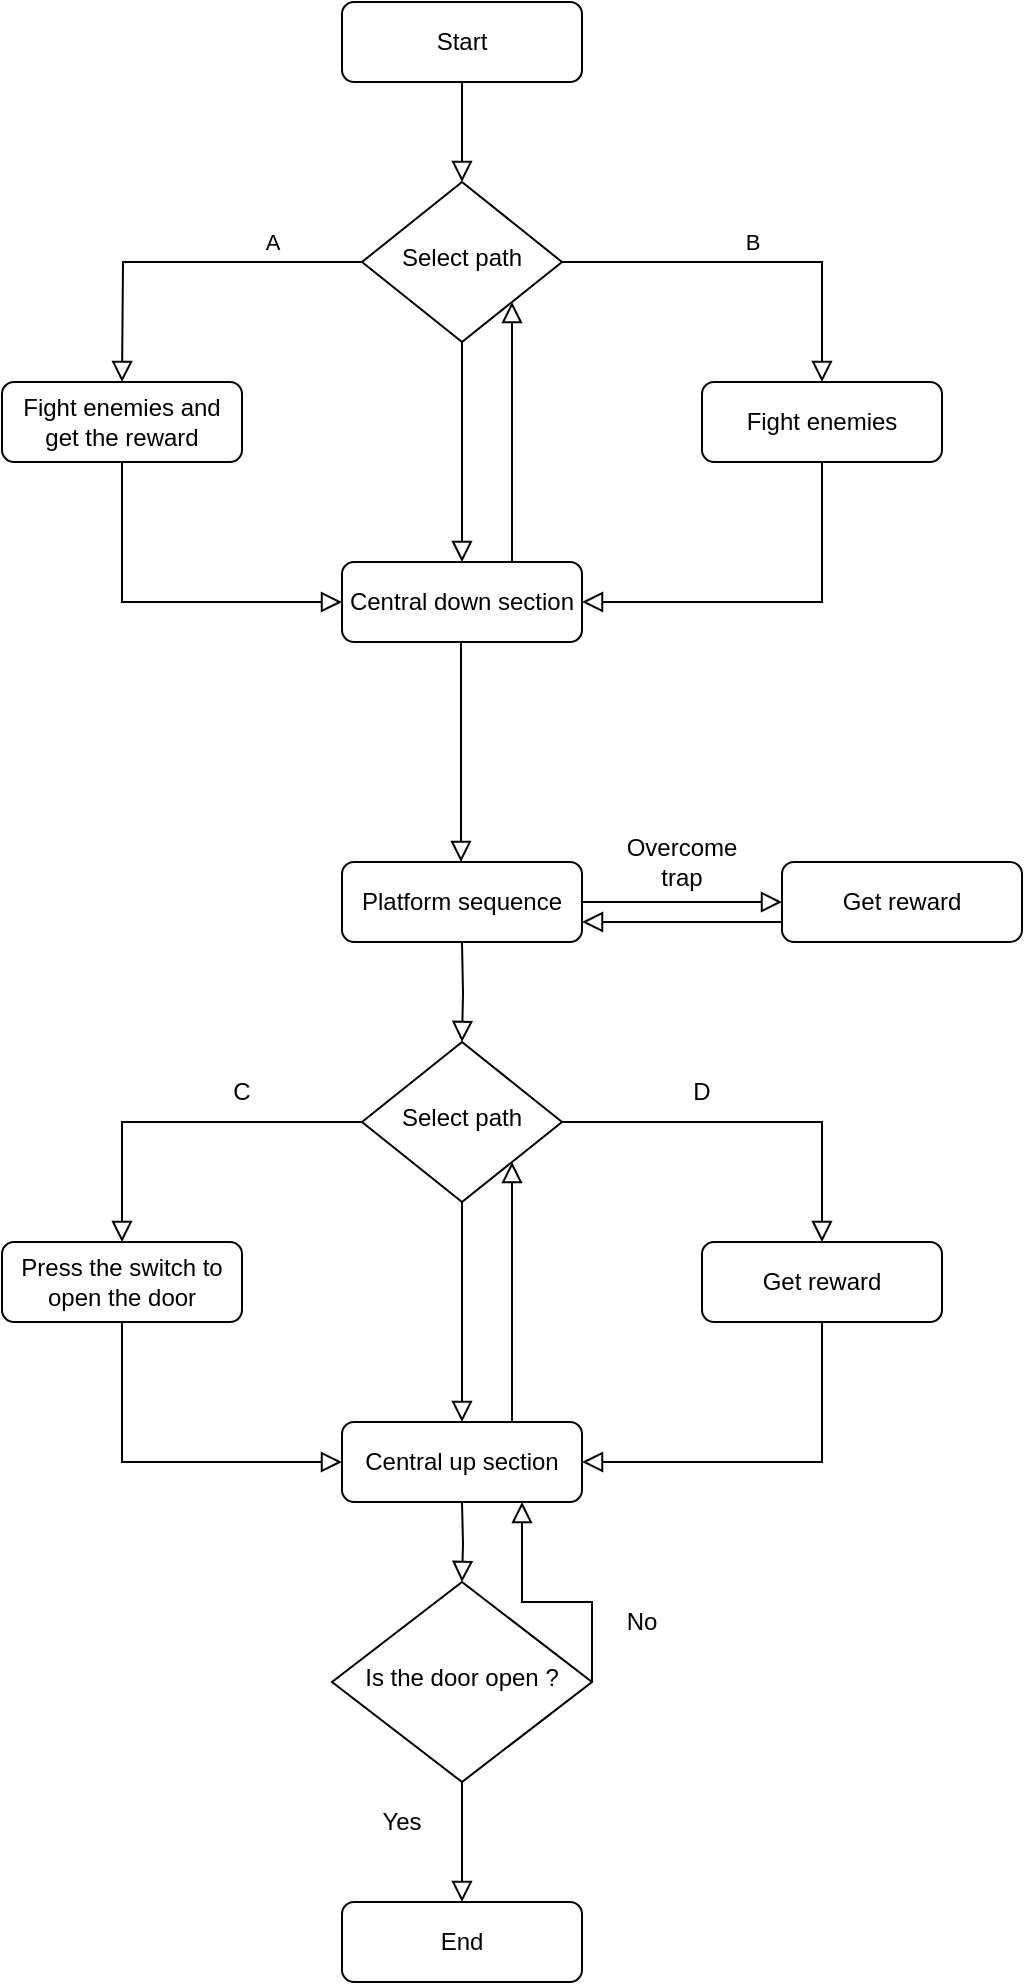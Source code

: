 <mxfile version="13.8.6" type="google"><diagram id="C5RBs43oDa-KdzZeNtuy" name="Page-1"><mxGraphModel dx="1422" dy="705" grid="1" gridSize="10" guides="1" tooltips="1" connect="1" arrows="1" fold="1" page="1" pageScale="1" pageWidth="827" pageHeight="1169" math="0" shadow="0"><root><mxCell id="WIyWlLk6GJQsqaUBKTNV-0"/><mxCell id="WIyWlLk6GJQsqaUBKTNV-1" parent="WIyWlLk6GJQsqaUBKTNV-0"/><mxCell id="WIyWlLk6GJQsqaUBKTNV-2" value="" style="rounded=0;html=1;jettySize=auto;orthogonalLoop=1;fontSize=11;endArrow=block;endFill=0;endSize=8;strokeWidth=1;shadow=0;labelBackgroundColor=none;edgeStyle=orthogonalEdgeStyle;" parent="WIyWlLk6GJQsqaUBKTNV-1" source="WIyWlLk6GJQsqaUBKTNV-3" target="WIyWlLk6GJQsqaUBKTNV-6" edge="1"><mxGeometry relative="1" as="geometry"/></mxCell><mxCell id="WIyWlLk6GJQsqaUBKTNV-3" value="Start" style="rounded=1;whiteSpace=wrap;html=1;fontSize=12;glass=0;strokeWidth=1;shadow=0;" parent="WIyWlLk6GJQsqaUBKTNV-1" vertex="1"><mxGeometry x="270" y="50" width="120" height="40" as="geometry"/></mxCell><mxCell id="WIyWlLk6GJQsqaUBKTNV-4" value="A" style="rounded=0;html=1;jettySize=auto;orthogonalLoop=1;fontSize=11;endArrow=block;endFill=0;endSize=8;strokeWidth=1;shadow=0;labelBackgroundColor=none;edgeStyle=orthogonalEdgeStyle;exitX=0;exitY=0.5;exitDx=0;exitDy=0;" parent="WIyWlLk6GJQsqaUBKTNV-1" source="WIyWlLk6GJQsqaUBKTNV-6" edge="1"><mxGeometry x="-0.5" y="-10" relative="1" as="geometry"><mxPoint as="offset"/><mxPoint x="220" y="180" as="sourcePoint"/><mxPoint x="160" y="240" as="targetPoint"/></mxGeometry></mxCell><mxCell id="WIyWlLk6GJQsqaUBKTNV-5" value="B" style="edgeStyle=orthogonalEdgeStyle;rounded=0;html=1;jettySize=auto;orthogonalLoop=1;fontSize=11;endArrow=block;endFill=0;endSize=8;strokeWidth=1;shadow=0;labelBackgroundColor=none;entryX=0.5;entryY=0;entryDx=0;entryDy=0;" parent="WIyWlLk6GJQsqaUBKTNV-1" source="WIyWlLk6GJQsqaUBKTNV-6" target="WIyWlLk6GJQsqaUBKTNV-7" edge="1"><mxGeometry y="10" relative="1" as="geometry"><mxPoint as="offset"/><mxPoint x="480" y="180" as="targetPoint"/></mxGeometry></mxCell><mxCell id="WIyWlLk6GJQsqaUBKTNV-6" value="Select path" style="rhombus;whiteSpace=wrap;html=1;shadow=0;fontFamily=Helvetica;fontSize=12;align=center;strokeWidth=1;spacing=6;spacingTop=-4;" parent="WIyWlLk6GJQsqaUBKTNV-1" vertex="1"><mxGeometry x="280" y="140" width="100" height="80" as="geometry"/></mxCell><mxCell id="WIyWlLk6GJQsqaUBKTNV-7" value="Fight enemies" style="rounded=1;whiteSpace=wrap;html=1;fontSize=12;glass=0;strokeWidth=1;shadow=0;" parent="WIyWlLk6GJQsqaUBKTNV-1" vertex="1"><mxGeometry x="450" y="240" width="120" height="40" as="geometry"/></mxCell><mxCell id="WIyWlLk6GJQsqaUBKTNV-12" value="Fight enemies and get the reward" style="rounded=1;whiteSpace=wrap;html=1;fontSize=12;glass=0;strokeWidth=1;shadow=0;" parent="WIyWlLk6GJQsqaUBKTNV-1" vertex="1"><mxGeometry x="100" y="240" width="120" height="40" as="geometry"/></mxCell><mxCell id="-UCSxwTxQM1s39DLMSfw-2" value="" style="rounded=0;html=1;jettySize=auto;orthogonalLoop=1;fontSize=11;endArrow=block;endFill=0;endSize=8;strokeWidth=1;shadow=0;labelBackgroundColor=none;edgeStyle=orthogonalEdgeStyle;exitX=0.5;exitY=1;exitDx=0;exitDy=0;" parent="WIyWlLk6GJQsqaUBKTNV-1" source="WIyWlLk6GJQsqaUBKTNV-6" edge="1"><mxGeometry x="-0.5" y="-10" relative="1" as="geometry"><mxPoint as="offset"/><mxPoint x="370" y="270" as="sourcePoint"/><mxPoint x="330" y="330" as="targetPoint"/><Array as="points"><mxPoint x="330" y="330"/></Array></mxGeometry></mxCell><mxCell id="-UCSxwTxQM1s39DLMSfw-3" value="Central down section" style="rounded=1;whiteSpace=wrap;html=1;fontSize=12;glass=0;strokeWidth=1;shadow=0;" parent="WIyWlLk6GJQsqaUBKTNV-1" vertex="1"><mxGeometry x="270" y="330" width="120" height="40" as="geometry"/></mxCell><mxCell id="-UCSxwTxQM1s39DLMSfw-4" value="" style="rounded=0;html=1;jettySize=auto;orthogonalLoop=1;fontSize=11;endArrow=block;endFill=0;endSize=8;strokeWidth=1;shadow=0;labelBackgroundColor=none;edgeStyle=orthogonalEdgeStyle;entryX=1;entryY=1;entryDx=0;entryDy=0;" parent="WIyWlLk6GJQsqaUBKTNV-1" target="WIyWlLk6GJQsqaUBKTNV-6" edge="1"><mxGeometry x="-0.5" y="-10" relative="1" as="geometry"><mxPoint as="offset"/><mxPoint x="355" y="330" as="sourcePoint"/><mxPoint x="340" y="340" as="targetPoint"/><Array as="points"><mxPoint x="355" y="330"/><mxPoint x="355" y="330"/></Array></mxGeometry></mxCell><mxCell id="-UCSxwTxQM1s39DLMSfw-5" value="" style="rounded=0;html=1;jettySize=auto;orthogonalLoop=1;fontSize=11;endArrow=block;endFill=0;endSize=8;strokeWidth=1;shadow=0;labelBackgroundColor=none;edgeStyle=orthogonalEdgeStyle;exitX=0.5;exitY=1;exitDx=0;exitDy=0;entryX=0;entryY=0.5;entryDx=0;entryDy=0;" parent="WIyWlLk6GJQsqaUBKTNV-1" source="WIyWlLk6GJQsqaUBKTNV-12" target="-UCSxwTxQM1s39DLMSfw-3" edge="1"><mxGeometry x="-0.5" y="-10" relative="1" as="geometry"><mxPoint as="offset"/><mxPoint x="350" y="240" as="sourcePoint"/><mxPoint x="350" y="350" as="targetPoint"/><Array as="points"><mxPoint x="160" y="350"/></Array></mxGeometry></mxCell><mxCell id="-UCSxwTxQM1s39DLMSfw-6" value="" style="rounded=0;html=1;jettySize=auto;orthogonalLoop=1;fontSize=11;endArrow=block;endFill=0;endSize=8;strokeWidth=1;shadow=0;labelBackgroundColor=none;edgeStyle=orthogonalEdgeStyle;exitX=0.5;exitY=1;exitDx=0;exitDy=0;entryX=1;entryY=0.5;entryDx=0;entryDy=0;" parent="WIyWlLk6GJQsqaUBKTNV-1" source="WIyWlLk6GJQsqaUBKTNV-7" target="-UCSxwTxQM1s39DLMSfw-3" edge="1"><mxGeometry x="-0.5" y="-10" relative="1" as="geometry"><mxPoint as="offset"/><mxPoint x="360" y="250" as="sourcePoint"/><mxPoint x="420" y="360" as="targetPoint"/><Array as="points"><mxPoint x="510" y="350"/></Array></mxGeometry></mxCell><mxCell id="-UCSxwTxQM1s39DLMSfw-7" value="" style="rounded=0;html=1;jettySize=auto;orthogonalLoop=1;fontSize=11;endArrow=block;endFill=0;endSize=8;strokeWidth=1;shadow=0;labelBackgroundColor=none;edgeStyle=orthogonalEdgeStyle;exitX=0.5;exitY=1;exitDx=0;exitDy=0;" parent="WIyWlLk6GJQsqaUBKTNV-1" edge="1"><mxGeometry x="-0.5" y="-10" relative="1" as="geometry"><mxPoint as="offset"/><mxPoint x="329.5" y="370" as="sourcePoint"/><mxPoint x="329.5" y="480" as="targetPoint"/><Array as="points"><mxPoint x="329.5" y="480"/></Array></mxGeometry></mxCell><mxCell id="-UCSxwTxQM1s39DLMSfw-8" value="Platform sequence" style="rounded=1;whiteSpace=wrap;html=1;fontSize=12;glass=0;strokeWidth=1;shadow=0;" parent="WIyWlLk6GJQsqaUBKTNV-1" vertex="1"><mxGeometry x="270" y="480" width="120" height="40" as="geometry"/></mxCell><mxCell id="-UCSxwTxQM1s39DLMSfw-9" value="" style="rounded=0;html=1;jettySize=auto;orthogonalLoop=1;fontSize=11;endArrow=block;endFill=0;endSize=8;strokeWidth=1;shadow=0;labelBackgroundColor=none;edgeStyle=orthogonalEdgeStyle;exitX=1;exitY=0.5;exitDx=0;exitDy=0;" parent="WIyWlLk6GJQsqaUBKTNV-1" source="-UCSxwTxQM1s39DLMSfw-8" edge="1"><mxGeometry x="-0.5" y="-10" relative="1" as="geometry"><mxPoint as="offset"/><mxPoint x="414" y="500" as="sourcePoint"/><mxPoint x="490" y="500" as="targetPoint"/><Array as="points"><mxPoint x="440" y="500"/><mxPoint x="440" y="500"/></Array></mxGeometry></mxCell><mxCell id="-UCSxwTxQM1s39DLMSfw-10" value="Get reward" style="rounded=1;whiteSpace=wrap;html=1;fontSize=12;glass=0;strokeWidth=1;shadow=0;" parent="WIyWlLk6GJQsqaUBKTNV-1" vertex="1"><mxGeometry x="490" y="480" width="120" height="40" as="geometry"/></mxCell><mxCell id="-UCSxwTxQM1s39DLMSfw-12" value="Overcome trap" style="text;html=1;strokeColor=none;fillColor=none;align=center;verticalAlign=middle;whiteSpace=wrap;rounded=0;" parent="WIyWlLk6GJQsqaUBKTNV-1" vertex="1"><mxGeometry x="420" y="470" width="40" height="20" as="geometry"/></mxCell><mxCell id="-UCSxwTxQM1s39DLMSfw-14" value="" style="rounded=0;html=1;jettySize=auto;orthogonalLoop=1;fontSize=11;endArrow=block;endFill=0;endSize=8;strokeWidth=1;shadow=0;labelBackgroundColor=none;edgeStyle=orthogonalEdgeStyle;entryX=1;entryY=0.75;entryDx=0;entryDy=0;exitX=0;exitY=0.75;exitDx=0;exitDy=0;" parent="WIyWlLk6GJQsqaUBKTNV-1" source="-UCSxwTxQM1s39DLMSfw-10" target="-UCSxwTxQM1s39DLMSfw-8" edge="1"><mxGeometry x="-0.5" y="-10" relative="1" as="geometry"><mxPoint as="offset"/><mxPoint x="460" y="510" as="sourcePoint"/><mxPoint x="500" y="510" as="targetPoint"/><Array as="points"/></mxGeometry></mxCell><mxCell id="-UCSxwTxQM1s39DLMSfw-57" value="" style="rounded=0;html=1;jettySize=auto;orthogonalLoop=1;fontSize=11;endArrow=block;endFill=0;endSize=8;strokeWidth=1;shadow=0;labelBackgroundColor=none;edgeStyle=orthogonalEdgeStyle;" parent="WIyWlLk6GJQsqaUBKTNV-1" target="-UCSxwTxQM1s39DLMSfw-60" edge="1"><mxGeometry relative="1" as="geometry"><mxPoint x="330" y="520" as="sourcePoint"/></mxGeometry></mxCell><mxCell id="-UCSxwTxQM1s39DLMSfw-60" value="Select path" style="rhombus;whiteSpace=wrap;html=1;shadow=0;fontFamily=Helvetica;fontSize=12;align=center;strokeWidth=1;spacing=6;spacingTop=-4;" parent="WIyWlLk6GJQsqaUBKTNV-1" vertex="1"><mxGeometry x="280" y="570" width="100" height="80" as="geometry"/></mxCell><mxCell id="-UCSxwTxQM1s39DLMSfw-61" value="Get reward" style="rounded=1;whiteSpace=wrap;html=1;fontSize=12;glass=0;strokeWidth=1;shadow=0;" parent="WIyWlLk6GJQsqaUBKTNV-1" vertex="1"><mxGeometry x="450" y="670" width="120" height="40" as="geometry"/></mxCell><mxCell id="-UCSxwTxQM1s39DLMSfw-62" value="Press the switch to open the door" style="rounded=1;whiteSpace=wrap;html=1;fontSize=12;glass=0;strokeWidth=1;shadow=0;" parent="WIyWlLk6GJQsqaUBKTNV-1" vertex="1"><mxGeometry x="100" y="670" width="120" height="40" as="geometry"/></mxCell><mxCell id="-UCSxwTxQM1s39DLMSfw-63" value="" style="rounded=0;html=1;jettySize=auto;orthogonalLoop=1;fontSize=11;endArrow=block;endFill=0;endSize=8;strokeWidth=1;shadow=0;labelBackgroundColor=none;edgeStyle=orthogonalEdgeStyle;exitX=0.5;exitY=1;exitDx=0;exitDy=0;" parent="WIyWlLk6GJQsqaUBKTNV-1" source="-UCSxwTxQM1s39DLMSfw-60" edge="1"><mxGeometry x="-0.5" y="-10" relative="1" as="geometry"><mxPoint as="offset"/><mxPoint x="370" y="700" as="sourcePoint"/><mxPoint x="330" y="760" as="targetPoint"/><Array as="points"><mxPoint x="330" y="760"/></Array></mxGeometry></mxCell><mxCell id="-UCSxwTxQM1s39DLMSfw-64" value="Central up section" style="rounded=1;whiteSpace=wrap;html=1;fontSize=12;glass=0;strokeWidth=1;shadow=0;" parent="WIyWlLk6GJQsqaUBKTNV-1" vertex="1"><mxGeometry x="270" y="760" width="120" height="40" as="geometry"/></mxCell><mxCell id="-UCSxwTxQM1s39DLMSfw-65" value="" style="rounded=0;html=1;jettySize=auto;orthogonalLoop=1;fontSize=11;endArrow=block;endFill=0;endSize=8;strokeWidth=1;shadow=0;labelBackgroundColor=none;edgeStyle=orthogonalEdgeStyle;entryX=1;entryY=1;entryDx=0;entryDy=0;" parent="WIyWlLk6GJQsqaUBKTNV-1" target="-UCSxwTxQM1s39DLMSfw-60" edge="1"><mxGeometry x="-0.5" y="-10" relative="1" as="geometry"><mxPoint as="offset"/><mxPoint x="355" y="760" as="sourcePoint"/><mxPoint x="340" y="770" as="targetPoint"/><Array as="points"><mxPoint x="355" y="760"/><mxPoint x="355" y="760"/></Array></mxGeometry></mxCell><mxCell id="-UCSxwTxQM1s39DLMSfw-66" value="" style="rounded=0;html=1;jettySize=auto;orthogonalLoop=1;fontSize=11;endArrow=block;endFill=0;endSize=8;strokeWidth=1;shadow=0;labelBackgroundColor=none;edgeStyle=orthogonalEdgeStyle;exitX=0.5;exitY=1;exitDx=0;exitDy=0;entryX=0;entryY=0.5;entryDx=0;entryDy=0;" parent="WIyWlLk6GJQsqaUBKTNV-1" source="-UCSxwTxQM1s39DLMSfw-62" target="-UCSxwTxQM1s39DLMSfw-64" edge="1"><mxGeometry x="-0.5" y="-10" relative="1" as="geometry"><mxPoint as="offset"/><mxPoint x="350" y="670" as="sourcePoint"/><mxPoint x="350" y="780" as="targetPoint"/><Array as="points"><mxPoint x="160" y="780"/></Array></mxGeometry></mxCell><mxCell id="-UCSxwTxQM1s39DLMSfw-67" value="" style="rounded=0;html=1;jettySize=auto;orthogonalLoop=1;fontSize=11;endArrow=block;endFill=0;endSize=8;strokeWidth=1;shadow=0;labelBackgroundColor=none;edgeStyle=orthogonalEdgeStyle;exitX=0.5;exitY=1;exitDx=0;exitDy=0;entryX=1;entryY=0.5;entryDx=0;entryDy=0;" parent="WIyWlLk6GJQsqaUBKTNV-1" source="-UCSxwTxQM1s39DLMSfw-61" target="-UCSxwTxQM1s39DLMSfw-64" edge="1"><mxGeometry x="-0.5" y="-10" relative="1" as="geometry"><mxPoint as="offset"/><mxPoint x="360" y="680" as="sourcePoint"/><mxPoint x="420" y="790" as="targetPoint"/><Array as="points"><mxPoint x="510" y="780"/></Array></mxGeometry></mxCell><mxCell id="-UCSxwTxQM1s39DLMSfw-68" value="" style="rounded=0;html=1;jettySize=auto;orthogonalLoop=1;fontSize=11;endArrow=block;endFill=0;endSize=8;strokeWidth=1;shadow=0;labelBackgroundColor=none;edgeStyle=orthogonalEdgeStyle;exitX=0;exitY=0.5;exitDx=0;exitDy=0;entryX=0.5;entryY=0;entryDx=0;entryDy=0;" parent="WIyWlLk6GJQsqaUBKTNV-1" source="-UCSxwTxQM1s39DLMSfw-60" target="-UCSxwTxQM1s39DLMSfw-62" edge="1"><mxGeometry x="-0.5" y="-10" relative="1" as="geometry"><mxPoint as="offset"/><mxPoint x="130" y="570" as="sourcePoint"/><mxPoint x="240" y="640" as="targetPoint"/><Array as="points"><mxPoint x="160" y="610"/></Array></mxGeometry></mxCell><mxCell id="-UCSxwTxQM1s39DLMSfw-69" value="C" style="text;html=1;strokeColor=none;fillColor=none;align=center;verticalAlign=middle;whiteSpace=wrap;rounded=0;" parent="WIyWlLk6GJQsqaUBKTNV-1" vertex="1"><mxGeometry x="200" y="585" width="40" height="20" as="geometry"/></mxCell><mxCell id="-UCSxwTxQM1s39DLMSfw-70" value="" style="rounded=0;html=1;jettySize=auto;orthogonalLoop=1;fontSize=11;endArrow=block;endFill=0;endSize=8;strokeWidth=1;shadow=0;labelBackgroundColor=none;edgeStyle=orthogonalEdgeStyle;exitX=1;exitY=0.5;exitDx=0;exitDy=0;entryX=0.5;entryY=0;entryDx=0;entryDy=0;" parent="WIyWlLk6GJQsqaUBKTNV-1" source="-UCSxwTxQM1s39DLMSfw-60" target="-UCSxwTxQM1s39DLMSfw-61" edge="1"><mxGeometry x="-0.5" y="-10" relative="1" as="geometry"><mxPoint as="offset"/><mxPoint x="510" y="610" as="sourcePoint"/><mxPoint x="390" y="670" as="targetPoint"/><Array as="points"><mxPoint x="510" y="610"/></Array></mxGeometry></mxCell><mxCell id="-UCSxwTxQM1s39DLMSfw-71" value="D" style="text;html=1;strokeColor=none;fillColor=none;align=center;verticalAlign=middle;whiteSpace=wrap;rounded=0;" parent="WIyWlLk6GJQsqaUBKTNV-1" vertex="1"><mxGeometry x="430" y="585" width="40" height="20" as="geometry"/></mxCell><mxCell id="-UCSxwTxQM1s39DLMSfw-74" value="" style="rounded=0;html=1;jettySize=auto;orthogonalLoop=1;fontSize=11;endArrow=block;endFill=0;endSize=8;strokeWidth=1;shadow=0;labelBackgroundColor=none;edgeStyle=orthogonalEdgeStyle;" parent="WIyWlLk6GJQsqaUBKTNV-1" target="-UCSxwTxQM1s39DLMSfw-75" edge="1"><mxGeometry relative="1" as="geometry"><mxPoint x="330" y="800" as="sourcePoint"/></mxGeometry></mxCell><mxCell id="-UCSxwTxQM1s39DLMSfw-75" value="Is the door open ?" style="rhombus;whiteSpace=wrap;html=1;shadow=0;fontFamily=Helvetica;fontSize=12;align=center;strokeWidth=1;spacing=6;spacingTop=-4;" parent="WIyWlLk6GJQsqaUBKTNV-1" vertex="1"><mxGeometry x="265" y="840" width="130" height="100" as="geometry"/></mxCell><mxCell id="-UCSxwTxQM1s39DLMSfw-76" value="" style="rounded=0;html=1;jettySize=auto;orthogonalLoop=1;fontSize=11;endArrow=block;endFill=0;endSize=8;strokeWidth=1;shadow=0;labelBackgroundColor=none;edgeStyle=orthogonalEdgeStyle;exitX=0.5;exitY=1;exitDx=0;exitDy=0;" parent="WIyWlLk6GJQsqaUBKTNV-1" source="-UCSxwTxQM1s39DLMSfw-75" edge="1"><mxGeometry relative="1" as="geometry"><mxPoint x="340" y="810" as="sourcePoint"/><mxPoint x="330" y="1000" as="targetPoint"/></mxGeometry></mxCell><mxCell id="-UCSxwTxQM1s39DLMSfw-77" value="Yes" style="text;html=1;strokeColor=none;fillColor=none;align=center;verticalAlign=middle;whiteSpace=wrap;rounded=0;" parent="WIyWlLk6GJQsqaUBKTNV-1" vertex="1"><mxGeometry x="280" y="950" width="40" height="20" as="geometry"/></mxCell><mxCell id="-UCSxwTxQM1s39DLMSfw-78" value="" style="rounded=0;html=1;jettySize=auto;orthogonalLoop=1;fontSize=11;endArrow=block;endFill=0;endSize=8;strokeWidth=1;shadow=0;labelBackgroundColor=none;edgeStyle=orthogonalEdgeStyle;exitX=1;exitY=0.5;exitDx=0;exitDy=0;entryX=0.75;entryY=1;entryDx=0;entryDy=0;" parent="WIyWlLk6GJQsqaUBKTNV-1" source="-UCSxwTxQM1s39DLMSfw-75" target="-UCSxwTxQM1s39DLMSfw-64" edge="1"><mxGeometry relative="1" as="geometry"><mxPoint x="340" y="950" as="sourcePoint"/><mxPoint x="340" y="1010" as="targetPoint"/><Array as="points"><mxPoint x="395" y="850"/><mxPoint x="360" y="850"/></Array></mxGeometry></mxCell><mxCell id="-UCSxwTxQM1s39DLMSfw-79" value="No" style="text;html=1;strokeColor=none;fillColor=none;align=center;verticalAlign=middle;whiteSpace=wrap;rounded=0;" parent="WIyWlLk6GJQsqaUBKTNV-1" vertex="1"><mxGeometry x="400" y="850" width="40" height="20" as="geometry"/></mxCell><mxCell id="-UCSxwTxQM1s39DLMSfw-80" value="End" style="rounded=1;whiteSpace=wrap;html=1;fontSize=12;glass=0;strokeWidth=1;shadow=0;" parent="WIyWlLk6GJQsqaUBKTNV-1" vertex="1"><mxGeometry x="270" y="1000" width="120" height="40" as="geometry"/></mxCell></root></mxGraphModel></diagram></mxfile>
